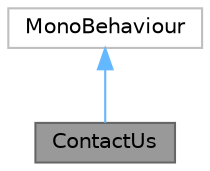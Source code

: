 digraph "ContactUs"
{
 // LATEX_PDF_SIZE
  bgcolor="transparent";
  edge [fontname=Helvetica,fontsize=10,labelfontname=Helvetica,labelfontsize=10];
  node [fontname=Helvetica,fontsize=10,shape=box,height=0.2,width=0.4];
  Node1 [id="Node000001",label="ContactUs",height=0.2,width=0.4,color="gray40", fillcolor="grey60", style="filled", fontcolor="black",tooltip="Class to hold social media handles and contact information."];
  Node2 -> Node1 [id="edge1_Node000001_Node000002",dir="back",color="steelblue1",style="solid",tooltip=" "];
  Node2 [id="Node000002",label="MonoBehaviour",height=0.2,width=0.4,color="grey75", fillcolor="white", style="filled",tooltip=" "];
}
